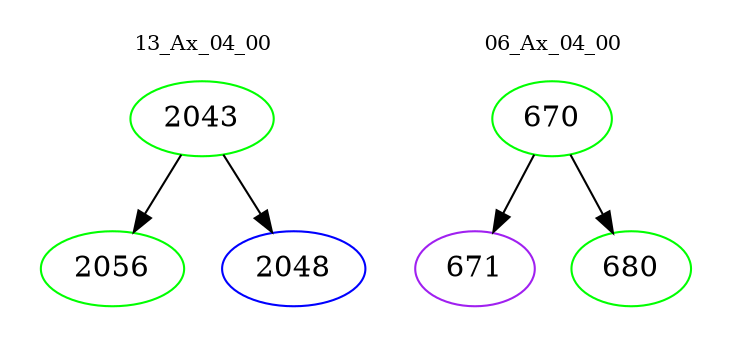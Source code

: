 digraph{
subgraph cluster_0 {
color = white
label = "13_Ax_04_00";
fontsize=10;
T0_2043 [label="2043", color="green"]
T0_2043 -> T0_2056 [color="black"]
T0_2056 [label="2056", color="green"]
T0_2043 -> T0_2048 [color="black"]
T0_2048 [label="2048", color="blue"]
}
subgraph cluster_1 {
color = white
label = "06_Ax_04_00";
fontsize=10;
T1_670 [label="670", color="green"]
T1_670 -> T1_671 [color="black"]
T1_671 [label="671", color="purple"]
T1_670 -> T1_680 [color="black"]
T1_680 [label="680", color="green"]
}
}
